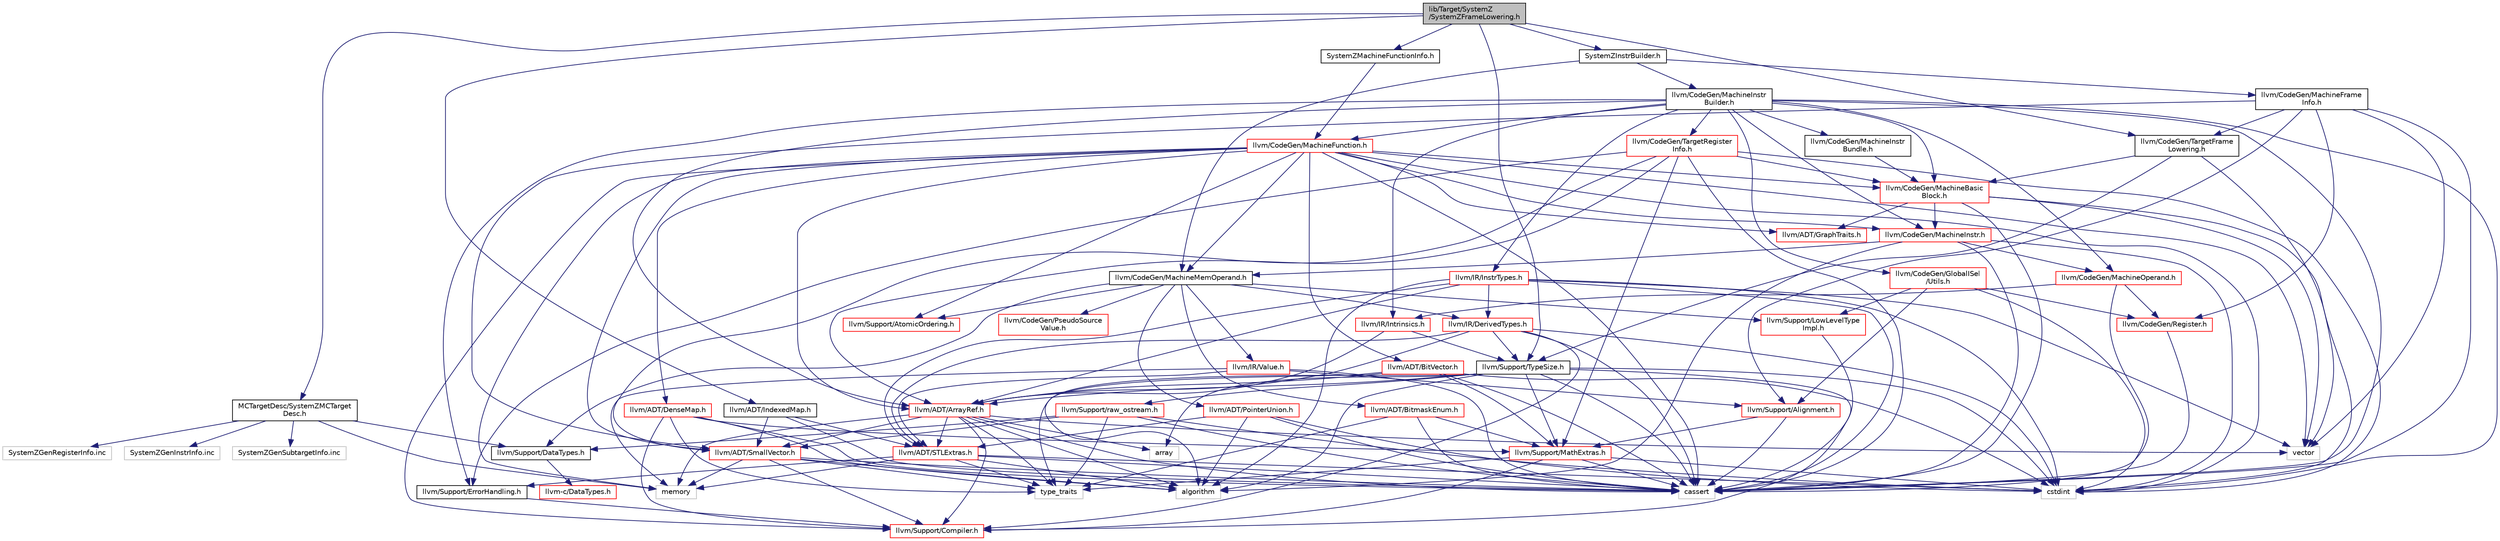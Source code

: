 digraph "lib/Target/SystemZ/SystemZFrameLowering.h"
{
 // LATEX_PDF_SIZE
  bgcolor="transparent";
  edge [fontname="Helvetica",fontsize="10",labelfontname="Helvetica",labelfontsize="10"];
  node [fontname="Helvetica",fontsize="10",shape=record];
  Node1 [label="lib/Target/SystemZ\l/SystemZFrameLowering.h",height=0.2,width=0.4,color="black", fillcolor="grey75", style="filled", fontcolor="black",tooltip=" "];
  Node1 -> Node2 [color="midnightblue",fontsize="10",style="solid",fontname="Helvetica"];
  Node2 [label="MCTargetDesc/SystemZMCTarget\lDesc.h",height=0.2,width=0.4,color="black",URL="$SystemZMCTargetDesc_8h.html",tooltip=" "];
  Node2 -> Node3 [color="midnightblue",fontsize="10",style="solid",fontname="Helvetica"];
  Node3 [label="llvm/Support/DataTypes.h",height=0.2,width=0.4,color="black",URL="$Support_2DataTypes_8h.html",tooltip=" "];
  Node3 -> Node4 [color="midnightblue",fontsize="10",style="solid",fontname="Helvetica"];
  Node4 [label="llvm-c/DataTypes.h",height=0.2,width=0.4,color="red",URL="$c_2DataTypes_8h.html",tooltip=" "];
  Node2 -> Node8 [color="midnightblue",fontsize="10",style="solid",fontname="Helvetica"];
  Node8 [label="memory",height=0.2,width=0.4,color="grey75",tooltip=" "];
  Node2 -> Node9 [color="midnightblue",fontsize="10",style="solid",fontname="Helvetica"];
  Node9 [label="SystemZGenRegisterInfo.inc",height=0.2,width=0.4,color="grey75",tooltip=" "];
  Node2 -> Node10 [color="midnightblue",fontsize="10",style="solid",fontname="Helvetica"];
  Node10 [label="SystemZGenInstrInfo.inc",height=0.2,width=0.4,color="grey75",tooltip=" "];
  Node2 -> Node11 [color="midnightblue",fontsize="10",style="solid",fontname="Helvetica"];
  Node11 [label="SystemZGenSubtargetInfo.inc",height=0.2,width=0.4,color="grey75",tooltip=" "];
  Node1 -> Node12 [color="midnightblue",fontsize="10",style="solid",fontname="Helvetica"];
  Node12 [label="SystemZInstrBuilder.h",height=0.2,width=0.4,color="black",URL="$SystemZInstrBuilder_8h.html",tooltip=" "];
  Node12 -> Node13 [color="midnightblue",fontsize="10",style="solid",fontname="Helvetica"];
  Node13 [label="llvm/CodeGen/MachineFrame\lInfo.h",height=0.2,width=0.4,color="black",URL="$MachineFrameInfo_8h.html",tooltip=" "];
  Node13 -> Node14 [color="midnightblue",fontsize="10",style="solid",fontname="Helvetica"];
  Node14 [label="llvm/ADT/SmallVector.h",height=0.2,width=0.4,color="red",URL="$SmallVector_8h.html",tooltip=" "];
  Node14 -> Node15 [color="midnightblue",fontsize="10",style="solid",fontname="Helvetica"];
  Node15 [label="llvm/Support/Compiler.h",height=0.2,width=0.4,color="red",URL="$Compiler_8h.html",tooltip=" "];
  Node14 -> Node21 [color="midnightblue",fontsize="10",style="solid",fontname="Helvetica"];
  Node21 [label="algorithm",height=0.2,width=0.4,color="grey75",tooltip=" "];
  Node14 -> Node22 [color="midnightblue",fontsize="10",style="solid",fontname="Helvetica"];
  Node22 [label="cassert",height=0.2,width=0.4,color="grey75",tooltip=" "];
  Node14 -> Node8 [color="midnightblue",fontsize="10",style="solid",fontname="Helvetica"];
  Node14 -> Node19 [color="midnightblue",fontsize="10",style="solid",fontname="Helvetica"];
  Node19 [label="type_traits",height=0.2,width=0.4,color="grey75",tooltip=" "];
  Node13 -> Node31 [color="midnightblue",fontsize="10",style="solid",fontname="Helvetica"];
  Node31 [label="llvm/CodeGen/Register.h",height=0.2,width=0.4,color="red",URL="$Register_8h.html",tooltip=" "];
  Node31 -> Node22 [color="midnightblue",fontsize="10",style="solid",fontname="Helvetica"];
  Node13 -> Node44 [color="midnightblue",fontsize="10",style="solid",fontname="Helvetica"];
  Node44 [label="llvm/CodeGen/TargetFrame\lLowering.h",height=0.2,width=0.4,color="black",URL="$TargetFrameLowering_8h.html",tooltip=" "];
  Node44 -> Node45 [color="midnightblue",fontsize="10",style="solid",fontname="Helvetica"];
  Node45 [label="llvm/CodeGen/MachineBasic\lBlock.h",height=0.2,width=0.4,color="red",URL="$MachineBasicBlock_8h.html",tooltip=" "];
  Node45 -> Node46 [color="midnightblue",fontsize="10",style="solid",fontname="Helvetica"];
  Node46 [label="llvm/ADT/GraphTraits.h",height=0.2,width=0.4,color="red",URL="$GraphTraits_8h.html",tooltip=" "];
  Node45 -> Node68 [color="midnightblue",fontsize="10",style="solid",fontname="Helvetica"];
  Node68 [label="llvm/CodeGen/MachineInstr.h",height=0.2,width=0.4,color="red",URL="$MachineInstr_8h.html",tooltip=" "];
  Node68 -> Node78 [color="midnightblue",fontsize="10",style="solid",fontname="Helvetica"];
  Node78 [label="llvm/CodeGen/MachineMemOperand.h",height=0.2,width=0.4,color="black",URL="$MachineMemOperand_8h.html",tooltip=" "];
  Node78 -> Node79 [color="midnightblue",fontsize="10",style="solid",fontname="Helvetica"];
  Node79 [label="llvm/ADT/BitmaskEnum.h",height=0.2,width=0.4,color="red",URL="$BitmaskEnum_8h.html",tooltip=" "];
  Node79 -> Node22 [color="midnightblue",fontsize="10",style="solid",fontname="Helvetica"];
  Node79 -> Node19 [color="midnightblue",fontsize="10",style="solid",fontname="Helvetica"];
  Node79 -> Node49 [color="midnightblue",fontsize="10",style="solid",fontname="Helvetica"];
  Node49 [label="llvm/Support/MathExtras.h",height=0.2,width=0.4,color="red",URL="$MathExtras_8h.html",tooltip=" "];
  Node49 -> Node15 [color="midnightblue",fontsize="10",style="solid",fontname="Helvetica"];
  Node49 -> Node22 [color="midnightblue",fontsize="10",style="solid",fontname="Helvetica"];
  Node49 -> Node34 [color="midnightblue",fontsize="10",style="solid",fontname="Helvetica"];
  Node34 [label="cstdint",height=0.2,width=0.4,color="grey75",tooltip=" "];
  Node49 -> Node19 [color="midnightblue",fontsize="10",style="solid",fontname="Helvetica"];
  Node78 -> Node80 [color="midnightblue",fontsize="10",style="solid",fontname="Helvetica"];
  Node80 [label="llvm/ADT/PointerUnion.h",height=0.2,width=0.4,color="red",URL="$PointerUnion_8h.html",tooltip=" "];
  Node80 -> Node74 [color="midnightblue",fontsize="10",style="solid",fontname="Helvetica"];
  Node74 [label="llvm/ADT/STLExtras.h",height=0.2,width=0.4,color="red",URL="$STLExtras_8h.html",tooltip=" "];
  Node74 -> Node38 [color="midnightblue",fontsize="10",style="solid",fontname="Helvetica"];
  Node38 [label="llvm/Support/ErrorHandling.h",height=0.2,width=0.4,color="black",URL="$Support_2ErrorHandling_8h.html",tooltip=" "];
  Node38 -> Node15 [color="midnightblue",fontsize="10",style="solid",fontname="Helvetica"];
  Node74 -> Node21 [color="midnightblue",fontsize="10",style="solid",fontname="Helvetica"];
  Node74 -> Node22 [color="midnightblue",fontsize="10",style="solid",fontname="Helvetica"];
  Node74 -> Node34 [color="midnightblue",fontsize="10",style="solid",fontname="Helvetica"];
  Node74 -> Node8 [color="midnightblue",fontsize="10",style="solid",fontname="Helvetica"];
  Node74 -> Node19 [color="midnightblue",fontsize="10",style="solid",fontname="Helvetica"];
  Node80 -> Node21 [color="midnightblue",fontsize="10",style="solid",fontname="Helvetica"];
  Node80 -> Node22 [color="midnightblue",fontsize="10",style="solid",fontname="Helvetica"];
  Node80 -> Node34 [color="midnightblue",fontsize="10",style="solid",fontname="Helvetica"];
  Node78 -> Node82 [color="midnightblue",fontsize="10",style="solid",fontname="Helvetica"];
  Node82 [label="llvm/CodeGen/PseudoSource\lValue.h",height=0.2,width=0.4,color="red",URL="$PseudoSourceValue_8h.html",tooltip=" "];
  Node78 -> Node115 [color="midnightblue",fontsize="10",style="solid",fontname="Helvetica"];
  Node115 [label="llvm/IR/DerivedTypes.h",height=0.2,width=0.4,color="red",URL="$DerivedTypes_8h.html",tooltip=" "];
  Node115 -> Node92 [color="midnightblue",fontsize="10",style="solid",fontname="Helvetica"];
  Node92 [label="llvm/ADT/ArrayRef.h",height=0.2,width=0.4,color="red",URL="$ArrayRef_8h.html",tooltip=" "];
  Node92 -> Node14 [color="midnightblue",fontsize="10",style="solid",fontname="Helvetica"];
  Node92 -> Node74 [color="midnightblue",fontsize="10",style="solid",fontname="Helvetica"];
  Node92 -> Node15 [color="midnightblue",fontsize="10",style="solid",fontname="Helvetica"];
  Node92 -> Node21 [color="midnightblue",fontsize="10",style="solid",fontname="Helvetica"];
  Node92 -> Node93 [color="midnightblue",fontsize="10",style="solid",fontname="Helvetica"];
  Node93 [label="array",height=0.2,width=0.4,color="grey75",tooltip=" "];
  Node92 -> Node22 [color="midnightblue",fontsize="10",style="solid",fontname="Helvetica"];
  Node92 -> Node8 [color="midnightblue",fontsize="10",style="solid",fontname="Helvetica"];
  Node92 -> Node19 [color="midnightblue",fontsize="10",style="solid",fontname="Helvetica"];
  Node92 -> Node94 [color="midnightblue",fontsize="10",style="solid",fontname="Helvetica"];
  Node94 [label="vector",height=0.2,width=0.4,color="grey75",tooltip=" "];
  Node115 -> Node74 [color="midnightblue",fontsize="10",style="solid",fontname="Helvetica"];
  Node115 -> Node15 [color="midnightblue",fontsize="10",style="solid",fontname="Helvetica"];
  Node115 -> Node117 [color="midnightblue",fontsize="10",style="solid",fontname="Helvetica"];
  Node117 [label="llvm/Support/TypeSize.h",height=0.2,width=0.4,color="black",URL="$TypeSize_8h.html",tooltip=" "];
  Node117 -> Node92 [color="midnightblue",fontsize="10",style="solid",fontname="Helvetica"];
  Node117 -> Node15 [color="midnightblue",fontsize="10",style="solid",fontname="Helvetica"];
  Node117 -> Node49 [color="midnightblue",fontsize="10",style="solid",fontname="Helvetica"];
  Node117 -> Node51 [color="midnightblue",fontsize="10",style="solid",fontname="Helvetica"];
  Node51 [label="llvm/Support/raw_ostream.h",height=0.2,width=0.4,color="red",URL="$raw__ostream_8h.html",tooltip=" "];
  Node51 -> Node14 [color="midnightblue",fontsize="10",style="solid",fontname="Helvetica"];
  Node51 -> Node3 [color="midnightblue",fontsize="10",style="solid",fontname="Helvetica"];
  Node51 -> Node22 [color="midnightblue",fontsize="10",style="solid",fontname="Helvetica"];
  Node51 -> Node34 [color="midnightblue",fontsize="10",style="solid",fontname="Helvetica"];
  Node51 -> Node19 [color="midnightblue",fontsize="10",style="solid",fontname="Helvetica"];
  Node117 -> Node21 [color="midnightblue",fontsize="10",style="solid",fontname="Helvetica"];
  Node117 -> Node93 [color="midnightblue",fontsize="10",style="solid",fontname="Helvetica"];
  Node117 -> Node22 [color="midnightblue",fontsize="10",style="solid",fontname="Helvetica"];
  Node117 -> Node34 [color="midnightblue",fontsize="10",style="solid",fontname="Helvetica"];
  Node117 -> Node19 [color="midnightblue",fontsize="10",style="solid",fontname="Helvetica"];
  Node115 -> Node22 [color="midnightblue",fontsize="10",style="solid",fontname="Helvetica"];
  Node115 -> Node34 [color="midnightblue",fontsize="10",style="solid",fontname="Helvetica"];
  Node78 -> Node101 [color="midnightblue",fontsize="10",style="solid",fontname="Helvetica"];
  Node101 [label="llvm/IR/Value.h",height=0.2,width=0.4,color="red",URL="$Value_8h.html",tooltip=" "];
  Node101 -> Node74 [color="midnightblue",fontsize="10",style="solid",fontname="Helvetica"];
  Node101 -> Node102 [color="midnightblue",fontsize="10",style="solid",fontname="Helvetica"];
  Node102 [label="llvm/Support/Alignment.h",height=0.2,width=0.4,color="red",URL="$Alignment_8h.html",tooltip=" "];
  Node102 -> Node49 [color="midnightblue",fontsize="10",style="solid",fontname="Helvetica"];
  Node102 -> Node22 [color="midnightblue",fontsize="10",style="solid",fontname="Helvetica"];
  Node101 -> Node22 [color="midnightblue",fontsize="10",style="solid",fontname="Helvetica"];
  Node101 -> Node8 [color="midnightblue",fontsize="10",style="solid",fontname="Helvetica"];
  Node78 -> Node118 [color="midnightblue",fontsize="10",style="solid",fontname="Helvetica"];
  Node118 [label="llvm/Support/AtomicOrdering.h",height=0.2,width=0.4,color="red",URL="$AtomicOrdering_8h.html",tooltip=" "];
  Node78 -> Node3 [color="midnightblue",fontsize="10",style="solid",fontname="Helvetica"];
  Node78 -> Node119 [color="midnightblue",fontsize="10",style="solid",fontname="Helvetica"];
  Node119 [label="llvm/Support/LowLevelType\lImpl.h",height=0.2,width=0.4,color="red",URL="$LowLevelTypeImpl_8h.html",tooltip=" "];
  Node119 -> Node22 [color="midnightblue",fontsize="10",style="solid",fontname="Helvetica"];
  Node68 -> Node123 [color="midnightblue",fontsize="10",style="solid",fontname="Helvetica"];
  Node123 [label="llvm/CodeGen/MachineOperand.h",height=0.2,width=0.4,color="red",URL="$MachineOperand_8h.html",tooltip=" "];
  Node123 -> Node31 [color="midnightblue",fontsize="10",style="solid",fontname="Helvetica"];
  Node123 -> Node124 [color="midnightblue",fontsize="10",style="solid",fontname="Helvetica"];
  Node124 [label="llvm/IR/Intrinsics.h",height=0.2,width=0.4,color="red",URL="$Intrinsics_8h.html",tooltip=" "];
  Node124 -> Node92 [color="midnightblue",fontsize="10",style="solid",fontname="Helvetica"];
  Node124 -> Node117 [color="midnightblue",fontsize="10",style="solid",fontname="Helvetica"];
  Node123 -> Node22 [color="midnightblue",fontsize="10",style="solid",fontname="Helvetica"];
  Node68 -> Node21 [color="midnightblue",fontsize="10",style="solid",fontname="Helvetica"];
  Node68 -> Node22 [color="midnightblue",fontsize="10",style="solid",fontname="Helvetica"];
  Node68 -> Node34 [color="midnightblue",fontsize="10",style="solid",fontname="Helvetica"];
  Node45 -> Node22 [color="midnightblue",fontsize="10",style="solid",fontname="Helvetica"];
  Node45 -> Node34 [color="midnightblue",fontsize="10",style="solid",fontname="Helvetica"];
  Node45 -> Node94 [color="midnightblue",fontsize="10",style="solid",fontname="Helvetica"];
  Node44 -> Node117 [color="midnightblue",fontsize="10",style="solid",fontname="Helvetica"];
  Node44 -> Node94 [color="midnightblue",fontsize="10",style="solid",fontname="Helvetica"];
  Node13 -> Node102 [color="midnightblue",fontsize="10",style="solid",fontname="Helvetica"];
  Node13 -> Node22 [color="midnightblue",fontsize="10",style="solid",fontname="Helvetica"];
  Node13 -> Node94 [color="midnightblue",fontsize="10",style="solid",fontname="Helvetica"];
  Node12 -> Node148 [color="midnightblue",fontsize="10",style="solid",fontname="Helvetica"];
  Node148 [label="llvm/CodeGen/MachineInstr\lBuilder.h",height=0.2,width=0.4,color="black",URL="$MachineInstrBuilder_8h.html",tooltip=" "];
  Node148 -> Node92 [color="midnightblue",fontsize="10",style="solid",fontname="Helvetica"];
  Node148 -> Node149 [color="midnightblue",fontsize="10",style="solid",fontname="Helvetica"];
  Node149 [label="llvm/CodeGen/GlobalISel\l/Utils.h",height=0.2,width=0.4,color="red",URL="$CodeGen_2GlobalISel_2Utils_8h.html",tooltip=" "];
  Node149 -> Node31 [color="midnightblue",fontsize="10",style="solid",fontname="Helvetica"];
  Node149 -> Node102 [color="midnightblue",fontsize="10",style="solid",fontname="Helvetica"];
  Node149 -> Node119 [color="midnightblue",fontsize="10",style="solid",fontname="Helvetica"];
  Node149 -> Node34 [color="midnightblue",fontsize="10",style="solid",fontname="Helvetica"];
  Node148 -> Node45 [color="midnightblue",fontsize="10",style="solid",fontname="Helvetica"];
  Node148 -> Node155 [color="midnightblue",fontsize="10",style="solid",fontname="Helvetica"];
  Node155 [label="llvm/CodeGen/MachineFunction.h",height=0.2,width=0.4,color="red",URL="$MachineFunction_8h.html",tooltip=" "];
  Node155 -> Node92 [color="midnightblue",fontsize="10",style="solid",fontname="Helvetica"];
  Node155 -> Node111 [color="midnightblue",fontsize="10",style="solid",fontname="Helvetica"];
  Node111 [label="llvm/ADT/BitVector.h",height=0.2,width=0.4,color="red",URL="$BitVector_8h.html",tooltip=" "];
  Node111 -> Node92 [color="midnightblue",fontsize="10",style="solid",fontname="Helvetica"];
  Node111 -> Node49 [color="midnightblue",fontsize="10",style="solid",fontname="Helvetica"];
  Node111 -> Node21 [color="midnightblue",fontsize="10",style="solid",fontname="Helvetica"];
  Node111 -> Node22 [color="midnightblue",fontsize="10",style="solid",fontname="Helvetica"];
  Node111 -> Node34 [color="midnightblue",fontsize="10",style="solid",fontname="Helvetica"];
  Node155 -> Node88 [color="midnightblue",fontsize="10",style="solid",fontname="Helvetica"];
  Node88 [label="llvm/ADT/DenseMap.h",height=0.2,width=0.4,color="red",URL="$DenseMap_8h.html",tooltip=" "];
  Node88 -> Node15 [color="midnightblue",fontsize="10",style="solid",fontname="Helvetica"];
  Node88 -> Node49 [color="midnightblue",fontsize="10",style="solid",fontname="Helvetica"];
  Node88 -> Node21 [color="midnightblue",fontsize="10",style="solid",fontname="Helvetica"];
  Node88 -> Node22 [color="midnightblue",fontsize="10",style="solid",fontname="Helvetica"];
  Node88 -> Node19 [color="midnightblue",fontsize="10",style="solid",fontname="Helvetica"];
  Node155 -> Node46 [color="midnightblue",fontsize="10",style="solid",fontname="Helvetica"];
  Node155 -> Node14 [color="midnightblue",fontsize="10",style="solid",fontname="Helvetica"];
  Node155 -> Node45 [color="midnightblue",fontsize="10",style="solid",fontname="Helvetica"];
  Node155 -> Node68 [color="midnightblue",fontsize="10",style="solid",fontname="Helvetica"];
  Node155 -> Node78 [color="midnightblue",fontsize="10",style="solid",fontname="Helvetica"];
  Node155 -> Node118 [color="midnightblue",fontsize="10",style="solid",fontname="Helvetica"];
  Node155 -> Node15 [color="midnightblue",fontsize="10",style="solid",fontname="Helvetica"];
  Node155 -> Node22 [color="midnightblue",fontsize="10",style="solid",fontname="Helvetica"];
  Node155 -> Node34 [color="midnightblue",fontsize="10",style="solid",fontname="Helvetica"];
  Node155 -> Node8 [color="midnightblue",fontsize="10",style="solid",fontname="Helvetica"];
  Node155 -> Node94 [color="midnightblue",fontsize="10",style="solid",fontname="Helvetica"];
  Node148 -> Node68 [color="midnightblue",fontsize="10",style="solid",fontname="Helvetica"];
  Node148 -> Node162 [color="midnightblue",fontsize="10",style="solid",fontname="Helvetica"];
  Node162 [label="llvm/CodeGen/MachineInstr\lBundle.h",height=0.2,width=0.4,color="black",URL="$MachineInstrBundle_8h.html",tooltip=" "];
  Node162 -> Node45 [color="midnightblue",fontsize="10",style="solid",fontname="Helvetica"];
  Node148 -> Node123 [color="midnightblue",fontsize="10",style="solid",fontname="Helvetica"];
  Node148 -> Node163 [color="midnightblue",fontsize="10",style="solid",fontname="Helvetica"];
  Node163 [label="llvm/CodeGen/TargetRegister\lInfo.h",height=0.2,width=0.4,color="red",URL="$TargetRegisterInfo_8h.html",tooltip=" "];
  Node163 -> Node92 [color="midnightblue",fontsize="10",style="solid",fontname="Helvetica"];
  Node163 -> Node14 [color="midnightblue",fontsize="10",style="solid",fontname="Helvetica"];
  Node163 -> Node45 [color="midnightblue",fontsize="10",style="solid",fontname="Helvetica"];
  Node163 -> Node38 [color="midnightblue",fontsize="10",style="solid",fontname="Helvetica"];
  Node163 -> Node49 [color="midnightblue",fontsize="10",style="solid",fontname="Helvetica"];
  Node163 -> Node22 [color="midnightblue",fontsize="10",style="solid",fontname="Helvetica"];
  Node163 -> Node34 [color="midnightblue",fontsize="10",style="solid",fontname="Helvetica"];
  Node148 -> Node166 [color="midnightblue",fontsize="10",style="solid",fontname="Helvetica"];
  Node166 [label="llvm/IR/InstrTypes.h",height=0.2,width=0.4,color="red",URL="$InstrTypes_8h.html",tooltip=" "];
  Node166 -> Node92 [color="midnightblue",fontsize="10",style="solid",fontname="Helvetica"];
  Node166 -> Node74 [color="midnightblue",fontsize="10",style="solid",fontname="Helvetica"];
  Node166 -> Node115 [color="midnightblue",fontsize="10",style="solid",fontname="Helvetica"];
  Node166 -> Node21 [color="midnightblue",fontsize="10",style="solid",fontname="Helvetica"];
  Node166 -> Node22 [color="midnightblue",fontsize="10",style="solid",fontname="Helvetica"];
  Node166 -> Node34 [color="midnightblue",fontsize="10",style="solid",fontname="Helvetica"];
  Node166 -> Node94 [color="midnightblue",fontsize="10",style="solid",fontname="Helvetica"];
  Node148 -> Node124 [color="midnightblue",fontsize="10",style="solid",fontname="Helvetica"];
  Node148 -> Node38 [color="midnightblue",fontsize="10",style="solid",fontname="Helvetica"];
  Node148 -> Node22 [color="midnightblue",fontsize="10",style="solid",fontname="Helvetica"];
  Node148 -> Node34 [color="midnightblue",fontsize="10",style="solid",fontname="Helvetica"];
  Node12 -> Node78 [color="midnightblue",fontsize="10",style="solid",fontname="Helvetica"];
  Node1 -> Node185 [color="midnightblue",fontsize="10",style="solid",fontname="Helvetica"];
  Node185 [label="SystemZMachineFunctionInfo.h",height=0.2,width=0.4,color="black",URL="$SystemZMachineFunctionInfo_8h.html",tooltip=" "];
  Node185 -> Node155 [color="midnightblue",fontsize="10",style="solid",fontname="Helvetica"];
  Node1 -> Node186 [color="midnightblue",fontsize="10",style="solid",fontname="Helvetica"];
  Node186 [label="llvm/ADT/IndexedMap.h",height=0.2,width=0.4,color="black",URL="$IndexedMap_8h.html",tooltip=" "];
  Node186 -> Node14 [color="midnightblue",fontsize="10",style="solid",fontname="Helvetica"];
  Node186 -> Node74 [color="midnightblue",fontsize="10",style="solid",fontname="Helvetica"];
  Node186 -> Node22 [color="midnightblue",fontsize="10",style="solid",fontname="Helvetica"];
  Node1 -> Node44 [color="midnightblue",fontsize="10",style="solid",fontname="Helvetica"];
  Node1 -> Node117 [color="midnightblue",fontsize="10",style="solid",fontname="Helvetica"];
}
